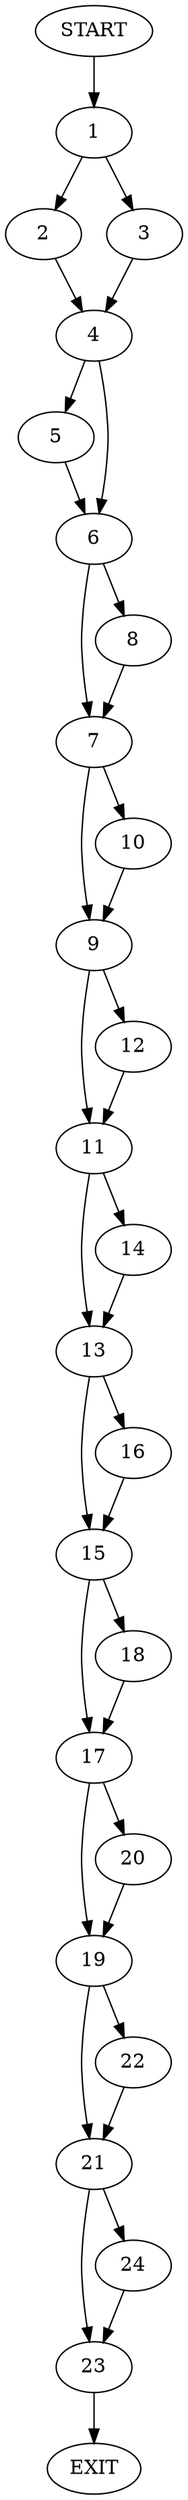 digraph {
0 [label="START"]
25 [label="EXIT"]
0 -> 1
1 -> 2
1 -> 3
2 -> 4
3 -> 4
4 -> 5
4 -> 6
6 -> 7
6 -> 8
5 -> 6
8 -> 7
7 -> 9
7 -> 10
9 -> 11
9 -> 12
10 -> 9
11 -> 13
11 -> 14
12 -> 11
13 -> 15
13 -> 16
14 -> 13
15 -> 17
15 -> 18
16 -> 15
18 -> 17
17 -> 19
17 -> 20
20 -> 19
19 -> 21
19 -> 22
22 -> 21
21 -> 23
21 -> 24
23 -> 25
24 -> 23
}
